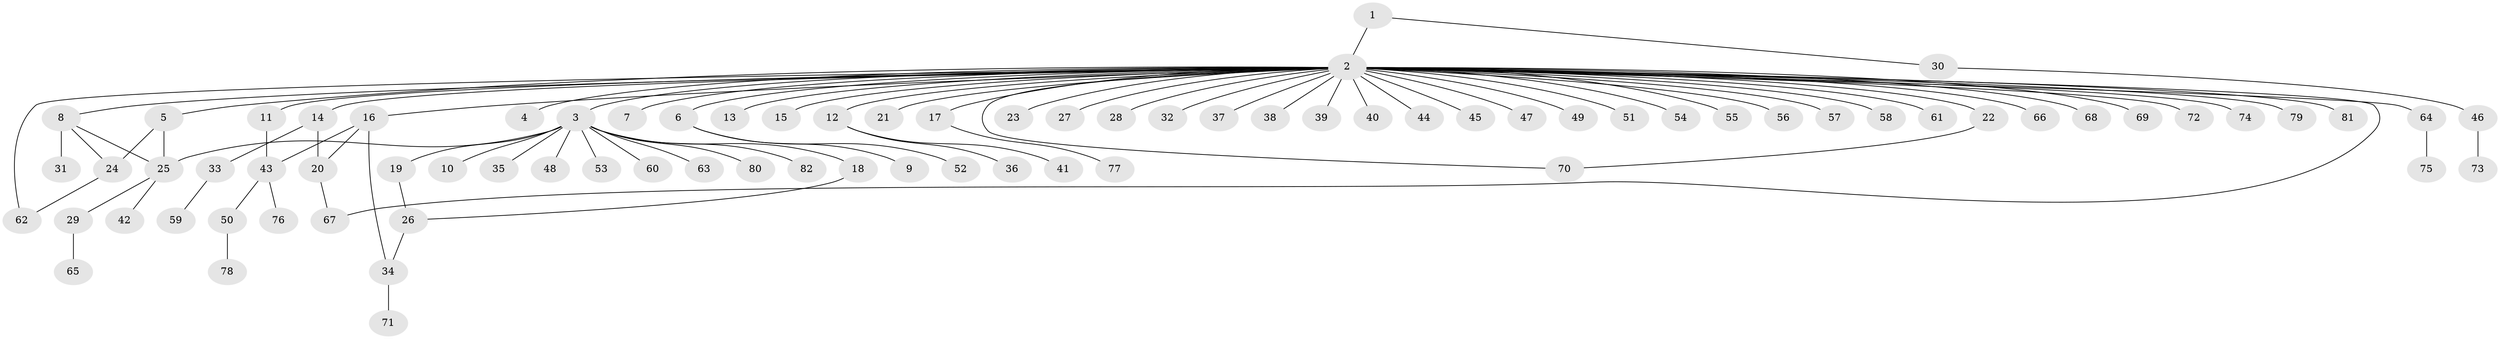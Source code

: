 // original degree distribution, {3: 0.09774436090225563, 56: 0.007518796992481203, 13: 0.007518796992481203, 4: 0.022556390977443608, 8: 0.015037593984962405, 2: 0.21052631578947367, 1: 0.5939849624060151, 6: 0.022556390977443608, 5: 0.022556390977443608}
// Generated by graph-tools (version 1.1) at 2025/50/03/04/25 22:50:16]
// undirected, 82 vertices, 91 edges
graph export_dot {
  node [color=gray90,style=filled];
  1;
  2;
  3;
  4;
  5;
  6;
  7;
  8;
  9;
  10;
  11;
  12;
  13;
  14;
  15;
  16;
  17;
  18;
  19;
  20;
  21;
  22;
  23;
  24;
  25;
  26;
  27;
  28;
  29;
  30;
  31;
  32;
  33;
  34;
  35;
  36;
  37;
  38;
  39;
  40;
  41;
  42;
  43;
  44;
  45;
  46;
  47;
  48;
  49;
  50;
  51;
  52;
  53;
  54;
  55;
  56;
  57;
  58;
  59;
  60;
  61;
  62;
  63;
  64;
  65;
  66;
  67;
  68;
  69;
  70;
  71;
  72;
  73;
  74;
  75;
  76;
  77;
  78;
  79;
  80;
  81;
  82;
  1 -- 2 [weight=1.0];
  1 -- 30 [weight=1.0];
  2 -- 3 [weight=1.0];
  2 -- 4 [weight=1.0];
  2 -- 5 [weight=1.0];
  2 -- 6 [weight=1.0];
  2 -- 7 [weight=1.0];
  2 -- 8 [weight=1.0];
  2 -- 11 [weight=2.0];
  2 -- 12 [weight=1.0];
  2 -- 13 [weight=1.0];
  2 -- 14 [weight=1.0];
  2 -- 15 [weight=1.0];
  2 -- 16 [weight=1.0];
  2 -- 17 [weight=1.0];
  2 -- 21 [weight=1.0];
  2 -- 22 [weight=1.0];
  2 -- 23 [weight=1.0];
  2 -- 27 [weight=1.0];
  2 -- 28 [weight=1.0];
  2 -- 32 [weight=1.0];
  2 -- 37 [weight=1.0];
  2 -- 38 [weight=1.0];
  2 -- 39 [weight=1.0];
  2 -- 40 [weight=1.0];
  2 -- 44 [weight=1.0];
  2 -- 45 [weight=1.0];
  2 -- 47 [weight=2.0];
  2 -- 49 [weight=1.0];
  2 -- 51 [weight=1.0];
  2 -- 54 [weight=1.0];
  2 -- 55 [weight=1.0];
  2 -- 56 [weight=1.0];
  2 -- 57 [weight=1.0];
  2 -- 58 [weight=1.0];
  2 -- 61 [weight=1.0];
  2 -- 62 [weight=1.0];
  2 -- 64 [weight=1.0];
  2 -- 66 [weight=1.0];
  2 -- 67 [weight=1.0];
  2 -- 68 [weight=1.0];
  2 -- 69 [weight=1.0];
  2 -- 70 [weight=1.0];
  2 -- 72 [weight=1.0];
  2 -- 74 [weight=1.0];
  2 -- 79 [weight=1.0];
  2 -- 81 [weight=1.0];
  3 -- 10 [weight=1.0];
  3 -- 18 [weight=1.0];
  3 -- 19 [weight=1.0];
  3 -- 25 [weight=1.0];
  3 -- 35 [weight=1.0];
  3 -- 48 [weight=1.0];
  3 -- 53 [weight=1.0];
  3 -- 60 [weight=1.0];
  3 -- 63 [weight=1.0];
  3 -- 80 [weight=1.0];
  3 -- 82 [weight=1.0];
  5 -- 24 [weight=1.0];
  5 -- 25 [weight=1.0];
  6 -- 9 [weight=1.0];
  6 -- 52 [weight=1.0];
  8 -- 24 [weight=1.0];
  8 -- 25 [weight=1.0];
  8 -- 31 [weight=4.0];
  11 -- 43 [weight=3.0];
  12 -- 36 [weight=3.0];
  12 -- 41 [weight=1.0];
  14 -- 20 [weight=1.0];
  14 -- 33 [weight=4.0];
  16 -- 20 [weight=1.0];
  16 -- 34 [weight=1.0];
  16 -- 43 [weight=1.0];
  17 -- 77 [weight=1.0];
  18 -- 26 [weight=1.0];
  19 -- 26 [weight=1.0];
  20 -- 67 [weight=2.0];
  22 -- 70 [weight=1.0];
  24 -- 62 [weight=1.0];
  25 -- 29 [weight=1.0];
  25 -- 42 [weight=1.0];
  26 -- 34 [weight=1.0];
  29 -- 65 [weight=1.0];
  30 -- 46 [weight=1.0];
  33 -- 59 [weight=1.0];
  34 -- 71 [weight=4.0];
  43 -- 50 [weight=2.0];
  43 -- 76 [weight=1.0];
  46 -- 73 [weight=1.0];
  50 -- 78 [weight=1.0];
  64 -- 75 [weight=1.0];
}
